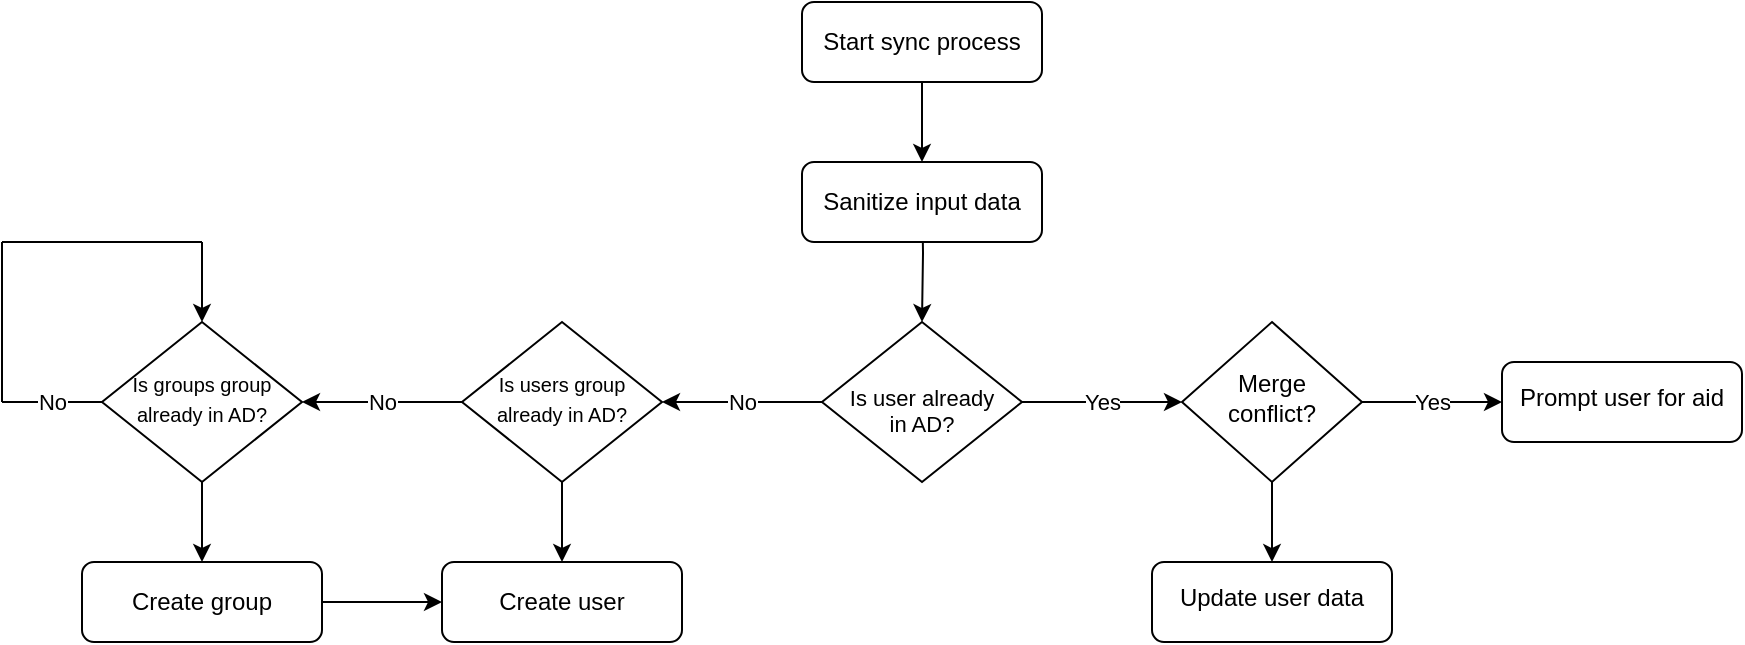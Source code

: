 <mxfile version="24.6.3" type="github">
  <diagram id="C5RBs43oDa-KdzZeNtuy" name="Page-1">
    <mxGraphModel dx="1434" dy="754" grid="1" gridSize="10" guides="1" tooltips="1" connect="1" arrows="1" fold="1" page="1" pageScale="1" pageWidth="1169" pageHeight="827" math="0" shadow="0">
      <root>
        <mxCell id="WIyWlLk6GJQsqaUBKTNV-0" />
        <mxCell id="WIyWlLk6GJQsqaUBKTNV-1" parent="WIyWlLk6GJQsqaUBKTNV-0" />
        <mxCell id="5lyKl6DLMmzoOjCNzCt0-44" value="" style="edgeStyle=orthogonalEdgeStyle;rounded=0;orthogonalLoop=1;jettySize=auto;html=1;" parent="WIyWlLk6GJQsqaUBKTNV-1" source="WIyWlLk6GJQsqaUBKTNV-3" target="5lyKl6DLMmzoOjCNzCt0-0" edge="1">
          <mxGeometry relative="1" as="geometry" />
        </mxCell>
        <mxCell id="WIyWlLk6GJQsqaUBKTNV-3" value="Start sync process" style="rounded=1;whiteSpace=wrap;html=1;fontSize=12;glass=0;strokeWidth=1;shadow=0;" parent="WIyWlLk6GJQsqaUBKTNV-1" vertex="1">
          <mxGeometry x="550" y="20" width="120" height="40" as="geometry" />
        </mxCell>
        <mxCell id="5lyKl6DLMmzoOjCNzCt0-8" style="edgeStyle=orthogonalEdgeStyle;rounded=0;orthogonalLoop=1;jettySize=auto;html=1;entryX=0.5;entryY=0;entryDx=0;entryDy=0;" parent="WIyWlLk6GJQsqaUBKTNV-1" target="5lyKl6DLMmzoOjCNzCt0-7" edge="1">
          <mxGeometry relative="1" as="geometry">
            <mxPoint x="610" y="110" as="sourcePoint" />
          </mxGeometry>
        </mxCell>
        <mxCell id="5lyKl6DLMmzoOjCNzCt0-0" value="Sanitize input data" style="rounded=1;whiteSpace=wrap;html=1;fontSize=12;glass=0;strokeWidth=1;shadow=0;" parent="WIyWlLk6GJQsqaUBKTNV-1" vertex="1">
          <mxGeometry x="550" y="100" width="120" height="40" as="geometry" />
        </mxCell>
        <mxCell id="5lyKl6DLMmzoOjCNzCt0-15" value="No" style="edgeStyle=orthogonalEdgeStyle;rounded=0;orthogonalLoop=1;jettySize=auto;html=1;" parent="WIyWlLk6GJQsqaUBKTNV-1" source="5lyKl6DLMmzoOjCNzCt0-7" target="5lyKl6DLMmzoOjCNzCt0-14" edge="1">
          <mxGeometry relative="1" as="geometry" />
        </mxCell>
        <mxCell id="5lyKl6DLMmzoOjCNzCt0-36" value="&lt;div&gt;Yes&lt;/div&gt;" style="edgeStyle=orthogonalEdgeStyle;rounded=0;orthogonalLoop=1;jettySize=auto;html=1;" parent="WIyWlLk6GJQsqaUBKTNV-1" source="5lyKl6DLMmzoOjCNzCt0-7" target="5lyKl6DLMmzoOjCNzCt0-35" edge="1">
          <mxGeometry relative="1" as="geometry" />
        </mxCell>
        <mxCell id="5lyKl6DLMmzoOjCNzCt0-7" value="&lt;div style=&quot;font-size: 11px;&quot;&gt;&lt;br&gt;&lt;/div&gt;&lt;div style=&quot;font-size: 11px;&quot;&gt;Is user already&lt;/div&gt;&lt;div style=&quot;font-size: 11px;&quot;&gt;in AD?&lt;br&gt;&lt;/div&gt;" style="rhombus;whiteSpace=wrap;html=1;shadow=0;fontFamily=Helvetica;fontSize=12;align=center;strokeWidth=1;spacing=6;spacingTop=-4;" parent="WIyWlLk6GJQsqaUBKTNV-1" vertex="1">
          <mxGeometry x="560" y="180" width="100" height="80" as="geometry" />
        </mxCell>
        <mxCell id="5lyKl6DLMmzoOjCNzCt0-17" value="No" style="edgeStyle=orthogonalEdgeStyle;rounded=0;orthogonalLoop=1;jettySize=auto;html=1;" parent="WIyWlLk6GJQsqaUBKTNV-1" source="5lyKl6DLMmzoOjCNzCt0-14" target="5lyKl6DLMmzoOjCNzCt0-16" edge="1">
          <mxGeometry relative="1" as="geometry" />
        </mxCell>
        <mxCell id="5lyKl6DLMmzoOjCNzCt0-32" value="" style="edgeStyle=orthogonalEdgeStyle;rounded=0;orthogonalLoop=1;jettySize=auto;html=1;" parent="WIyWlLk6GJQsqaUBKTNV-1" source="5lyKl6DLMmzoOjCNzCt0-14" target="5lyKl6DLMmzoOjCNzCt0-30" edge="1">
          <mxGeometry relative="1" as="geometry" />
        </mxCell>
        <mxCell id="5lyKl6DLMmzoOjCNzCt0-14" value="&lt;font style=&quot;font-size: 10px;&quot;&gt;Is users group already in AD?&lt;/font&gt;" style="rhombus;whiteSpace=wrap;html=1;shadow=0;fontFamily=Helvetica;fontSize=12;align=center;strokeWidth=1;spacing=6;spacingTop=-4;" parent="WIyWlLk6GJQsqaUBKTNV-1" vertex="1">
          <mxGeometry x="380" y="180" width="100" height="80" as="geometry" />
        </mxCell>
        <mxCell id="5lyKl6DLMmzoOjCNzCt0-29" value="" style="edgeStyle=orthogonalEdgeStyle;rounded=0;orthogonalLoop=1;jettySize=auto;html=1;" parent="WIyWlLk6GJQsqaUBKTNV-1" source="5lyKl6DLMmzoOjCNzCt0-16" target="5lyKl6DLMmzoOjCNzCt0-28" edge="1">
          <mxGeometry relative="1" as="geometry" />
        </mxCell>
        <mxCell id="5lyKl6DLMmzoOjCNzCt0-16" value="&lt;font style=&quot;font-size: 10px;&quot;&gt;Is groups group already in AD?&lt;/font&gt;" style="rhombus;whiteSpace=wrap;html=1;shadow=0;fontFamily=Helvetica;fontSize=12;align=center;strokeWidth=1;spacing=6;spacingTop=-4;" parent="WIyWlLk6GJQsqaUBKTNV-1" vertex="1">
          <mxGeometry x="200" y="180" width="100" height="80" as="geometry" />
        </mxCell>
        <mxCell id="5lyKl6DLMmzoOjCNzCt0-24" value="No" style="endArrow=none;html=1;rounded=0;" parent="WIyWlLk6GJQsqaUBKTNV-1" edge="1">
          <mxGeometry width="50" height="50" relative="1" as="geometry">
            <mxPoint x="150" y="220" as="sourcePoint" />
            <mxPoint x="200" y="220" as="targetPoint" />
          </mxGeometry>
        </mxCell>
        <mxCell id="5lyKl6DLMmzoOjCNzCt0-25" value="" style="endArrow=none;html=1;rounded=0;" parent="WIyWlLk6GJQsqaUBKTNV-1" edge="1">
          <mxGeometry width="50" height="50" relative="1" as="geometry">
            <mxPoint x="150" y="220" as="sourcePoint" />
            <mxPoint x="150" y="140" as="targetPoint" />
          </mxGeometry>
        </mxCell>
        <mxCell id="5lyKl6DLMmzoOjCNzCt0-26" value="" style="endArrow=none;html=1;rounded=0;" parent="WIyWlLk6GJQsqaUBKTNV-1" edge="1">
          <mxGeometry width="50" height="50" relative="1" as="geometry">
            <mxPoint x="250" y="140" as="sourcePoint" />
            <mxPoint x="150" y="140" as="targetPoint" />
          </mxGeometry>
        </mxCell>
        <mxCell id="5lyKl6DLMmzoOjCNzCt0-27" value="" style="edgeStyle=none;orthogonalLoop=1;jettySize=auto;html=1;rounded=0;entryX=0.5;entryY=0;entryDx=0;entryDy=0;" parent="WIyWlLk6GJQsqaUBKTNV-1" target="5lyKl6DLMmzoOjCNzCt0-16" edge="1">
          <mxGeometry width="100" relative="1" as="geometry">
            <mxPoint x="250" y="140" as="sourcePoint" />
            <mxPoint x="350" y="140" as="targetPoint" />
            <Array as="points" />
          </mxGeometry>
        </mxCell>
        <mxCell id="5lyKl6DLMmzoOjCNzCt0-33" style="edgeStyle=orthogonalEdgeStyle;rounded=0;orthogonalLoop=1;jettySize=auto;html=1;" parent="WIyWlLk6GJQsqaUBKTNV-1" source="5lyKl6DLMmzoOjCNzCt0-28" target="5lyKl6DLMmzoOjCNzCt0-30" edge="1">
          <mxGeometry relative="1" as="geometry" />
        </mxCell>
        <mxCell id="5lyKl6DLMmzoOjCNzCt0-28" value="Create group" style="rounded=1;whiteSpace=wrap;html=1;fontSize=12;glass=0;strokeWidth=1;shadow=0;" parent="WIyWlLk6GJQsqaUBKTNV-1" vertex="1">
          <mxGeometry x="190" y="300" width="120" height="40" as="geometry" />
        </mxCell>
        <mxCell id="5lyKl6DLMmzoOjCNzCt0-30" value="Create user" style="rounded=1;whiteSpace=wrap;html=1;fontSize=12;glass=0;strokeWidth=1;shadow=0;" parent="WIyWlLk6GJQsqaUBKTNV-1" vertex="1">
          <mxGeometry x="370" y="300" width="120" height="40" as="geometry" />
        </mxCell>
        <mxCell id="5lyKl6DLMmzoOjCNzCt0-38" value="Yes" style="edgeStyle=orthogonalEdgeStyle;rounded=0;orthogonalLoop=1;jettySize=auto;html=1;" parent="WIyWlLk6GJQsqaUBKTNV-1" source="5lyKl6DLMmzoOjCNzCt0-35" target="5lyKl6DLMmzoOjCNzCt0-37" edge="1">
          <mxGeometry relative="1" as="geometry" />
        </mxCell>
        <mxCell id="5lyKl6DLMmzoOjCNzCt0-42" value="" style="edgeStyle=orthogonalEdgeStyle;rounded=0;orthogonalLoop=1;jettySize=auto;html=1;" parent="WIyWlLk6GJQsqaUBKTNV-1" source="5lyKl6DLMmzoOjCNzCt0-35" target="5lyKl6DLMmzoOjCNzCt0-41" edge="1">
          <mxGeometry relative="1" as="geometry" />
        </mxCell>
        <mxCell id="5lyKl6DLMmzoOjCNzCt0-35" value="Merge conflict?" style="rhombus;whiteSpace=wrap;html=1;shadow=0;fontFamily=Helvetica;fontSize=12;align=center;strokeWidth=1;spacing=6;spacingTop=-4;" parent="WIyWlLk6GJQsqaUBKTNV-1" vertex="1">
          <mxGeometry x="740" y="180" width="90" height="80" as="geometry" />
        </mxCell>
        <mxCell id="5lyKl6DLMmzoOjCNzCt0-37" value="Prompt user for aid" style="rounded=1;whiteSpace=wrap;html=1;shadow=0;strokeWidth=1;spacing=6;spacingTop=-4;" parent="WIyWlLk6GJQsqaUBKTNV-1" vertex="1">
          <mxGeometry x="900" y="200" width="120" height="40" as="geometry" />
        </mxCell>
        <mxCell id="5lyKl6DLMmzoOjCNzCt0-41" value="Update user data" style="rounded=1;whiteSpace=wrap;html=1;shadow=0;strokeWidth=1;spacing=6;spacingTop=-4;" parent="WIyWlLk6GJQsqaUBKTNV-1" vertex="1">
          <mxGeometry x="725" y="300" width="120" height="40" as="geometry" />
        </mxCell>
      </root>
    </mxGraphModel>
  </diagram>
</mxfile>
